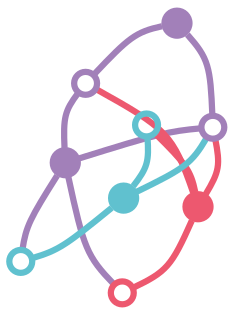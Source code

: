 digraph G {
	graph [Damping=0.2,
		K=0.2,
		bb="0,0,104,142",
		bgcolor=transparent,
		color=none,
		dir=none,
		dpi=300,
		layout=fdp,
		maxiter=10000,
		nodesep=0.02,
		outputorder=edgesfirst,
		overlap=compress,
		penwidth=0,
		rankdir=LR,
		ranksep=0.02,
		sep=1,
		splines=curved
	];
	node [label="\N"];
	edge [dir=none,
		headlabel="",
		label="",
		taillabel=""
	];
	"U1.separation_material_balance_node"	[color="#a280b9",
		fillcolor="#a280b9",
		gradientangle=0,
		height=0.19444,
		label="",
		margin=0,
		orientation=0.0,
		peripheries=1,
		pin=true,
		pos="27.328,67.904",
		shape=circle,
		style=filled,
		width=0.19444];
	"U1.outs[1].F"	[color="#a280b9",
		fillcolor=none,
		gradientangle=0,
		height=0.15278,
		label="",
		margin=0,
		orientation=0.0,
		penwidth=3,
		peripheries=1,
		pin=true,
		pos="98.161,84.918",
		shape=circle,
		style=filled,
		width=0.15278];
	"U1.separation_material_balance_node":c -> "U1.outs[1].F":c	[arrowhead=none,
		arrowtail=none,
		color="#a280b9",
		len=0.5,
		name="U1.separation_material_balance_node_U1.outs[1].F",
		penwidth=3,
		pos="34.084,70.004 71.898,81.753 76.298,82.929 92.652,84.43",
		style=solid];
	"U1.Phi"	[color="#ed586f",
		fillcolor=none,
		gradientangle=0,
		height=0.15278,
		label="",
		margin=0,
		orientation=0.0,
		penwidth=3,
		peripheries=1,
		pin=true,
		pos="54.694,5.4252",
		shape=circle,
		style=filled,
		width=0.15278];
	"U1.separation_material_balance_node":c -> "U1.Phi":c	[arrowhead=none,
		arrowtail=none,
		color="#a280b9",
		len=0.5,
		name="U1.separation_material_balance_node_U1.Phi",
		penwidth=3,
		pos="28.81,61.034 36.21,26.833 37.617,23.106 50.684,9.5444",
		style=solid];
	"U1.outs[0].F"	[color="#a280b9",
		fillcolor=none,
		gradientangle=0,
		height=0.15278,
		label="",
		margin=0,
		orientation=0.0,
		penwidth=3,
		peripheries=1,
		pin=true,
		pos="37.089,106",
		shape=circle,
		style=filled,
		width=0.15278];
	"U1.separation_material_balance_node":c -> "U1.outs[0].F":c	[arrowhead=none,
		arrowtail=none,
		color="#a280b9",
		len=0.5,
		name="U1.separation_material_balance_node_U1.outs[0].F",
		penwidth=3,
		pos="26.977,74.962 26.324,89.65 27.023,92.73 33.453,101.28",
		style=solid];
	"U1.K"	[color="#60c1cf",
		fillcolor=none,
		gradientangle=0,
		height=0.15278,
		label="",
		margin=0,
		orientation=0.0,
		penwidth=3,
		peripheries=1,
		pin=true,
		pos="5.9658,20.525",
		shape=circle,
		style=filled,
		width=0.15278];
	"U1.separation_material_balance_node":c -> "U1.K":c	[arrowhead=none,
		arrowtail=none,
		color="#a280b9",
		len=0.5,
		name="U1.separation_material_balance_node_U1.K",
		penwidth=3,
		pos="23.41,61.707 10.349,41.011 8.4905,37.362 6.7807,26.246",
		style=solid];
	"U1.energy_balance_node"	[color="#ed586f",
		fillcolor="#ed586f",
		gradientangle=0,
		height=0.19444,
		label="",
		margin=0,
		orientation=0.0,
		peripheries=1,
		pin=true,
		pos="91.036,46.777",
		shape=circle,
		style=filled,
		width=0.19444];
	"U1.energy_balance_node":c -> "U1.outs[1].F":c	[arrowhead=none,
		arrowtail=none,
		color="#ed586f",
		len=0.5,
		name="U1.energy_balance_node_U1.outs[1].F",
		penwidth=3,
		pos="94.746,52.803 101.36,63.772 101.78,66.762 99.296,79.354",
		style=solid];
	"U1.energy_balance_node":c -> "U1.Phi":c	[arrowhead=none,
		arrowtail=none,
		color="#ed586f",
		len=0.5,
		name="U1.energy_balance_node_U1.Phi",
		penwidth=3,
		pos="88.095,40.133 78.288,18.121 76.072,15.586 59.704,7.7854",
		style=solid];
	"U1.energy_balance_node":c -> "U1.outs[0].F":c	[arrowhead=none,
		arrowtail=none,
		color="#ed586f",
		len=0.5,
		name="U1.energy_balance_node_U1.outs[0].F",
		penwidth=3,
		pos="88.724,53.516 78.947,81.753 76.164,84.276 41.898,103.33",
		style=solid];
	"U1.T"	[color="#60c1cf",
		fillcolor=none,
		gradientangle=0,
		height=0.15278,
		label="",
		margin=0,
		orientation=0.0,
		penwidth=3,
		peripheries=1,
		pin=true,
		pos="66.342,86.008",
		shape=circle,
		style=filled,
		width=0.15278];
	"U1.energy_balance_node":c -> "U1.T":c	[arrowhead=none,
		arrowtail=none,
		color="#ed586f",
		len=0.5,
		name="U1.energy_balance_node_U1.T",
		penwidth=3,
		pos="89.737,53.746 87.538,64.381 85.058,67.488 70.352,82.048",
		style=solid];
	"U1.vle_phenomena_node"	[color="#60c1cf",
		fillcolor="#60c1cf",
		gradientangle=0,
		height=0.19444,
		label="",
		margin=0,
		orientation=0.0,
		peripheries=1,
		pin=true,
		pos="55.328,50.913",
		shape=circle,
		style=filled,
		width=0.19444];
	"U1.vle_phenomena_node":c -> "U1.outs[1].F":c	[arrowhead=none,
		arrowtail=none,
		color="#60c1cf",
		len=0.5,
		name="U1.vle_phenomena_node_U1.outs[1].F",
		penwidth=3,
		pos="61.671,53.993 84.809,65.268 87.887,67.453 95.221,79.852",
		style=solid];
	"U1.vle_phenomena_node":c -> "U1.K":c	[arrowhead=none,
		arrowtail=none,
		color="#60c1cf",
		len=0.5,
		name="U1.vle_phenomena_node_U1.K",
		penwidth=3,
		pos="49.607,46.233 27.497,28.174 24.003,25.803 11.49,22.106",
		style=solid];
	"U1.vle_phenomena_node":c -> "U1.T":c	[arrowhead=none,
		arrowtail=none,
		color="#60c1cf",
		len=0.5,
		name="U1.vle_phenomena_node_U1.T",
		penwidth=3,
		pos="59.918,56.635 66.88,65.542 67.605,68.467 66.778,80.332",
		style=solid];
	"U1.overall_material_balance_node"	[color="#a280b9",
		fillcolor="#a280b9",
		gradientangle=0,
		height=0.19444,
		label="",
		margin=0,
		orientation=0.0,
		peripheries=1,
		pin=true,
		pos="80.941,134.88",
		shape=circle,
		style=filled,
		width=0.19444];
	"U1.overall_material_balance_node":c -> "U1.outs[1].F":c	[arrowhead=none,
		arrowtail=none,
		color="#a280b9",
		len=0.5,
		name="U1.overall_material_balance_node_U1.outs[1].F",
		penwidth=3,
		pos="85.919,129.41 96.137,117.93 96.968,114.21 97.935,90.621",
		style=solid];
	"U1.overall_material_balance_node":c -> "U1.outs[0].F":c	[arrowhead=none,
		arrowtail=none,
		color="#a280b9",
		len=0.5,
		name="U1.overall_material_balance_node_U1.outs[0].F",
		penwidth=3,
		pos="73.772,133.42 61.04,130.61 57.816,127.94 41.118,110.27",
		style=solid];
}

